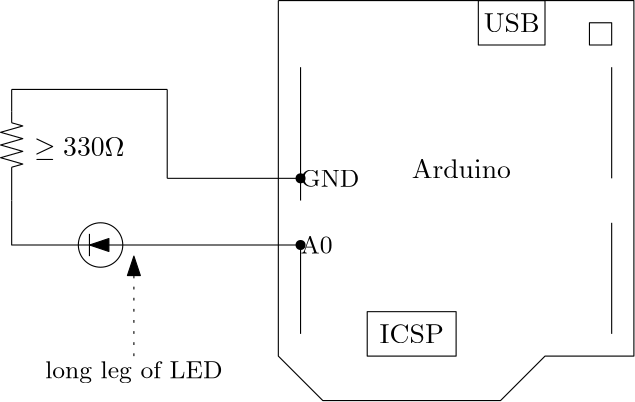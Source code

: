 <?xml version="1.0"?>
<!DOCTYPE ipe SYSTEM "ipe.dtd">
<ipe version="70212" creator="Ipe 7.2.13">
<info created="D:20200121133906" modified="D:20200121142705"/>
<ipestyle name="basic">
<symbol name="arrow/arc(spx)">
<path stroke="sym-stroke" fill="sym-stroke" pen="sym-pen">
0 0 m
-1 0.333 l
-1 -0.333 l
h
</path>
</symbol>
<symbol name="arrow/farc(spx)">
<path stroke="sym-stroke" fill="white" pen="sym-pen">
0 0 m
-1 0.333 l
-1 -0.333 l
h
</path>
</symbol>
<symbol name="arrow/ptarc(spx)">
<path stroke="sym-stroke" fill="sym-stroke" pen="sym-pen">
0 0 m
-1 0.333 l
-0.8 0 l
-1 -0.333 l
h
</path>
</symbol>
<symbol name="arrow/fptarc(spx)">
<path stroke="sym-stroke" fill="white" pen="sym-pen">
0 0 m
-1 0.333 l
-0.8 0 l
-1 -0.333 l
h
</path>
</symbol>
<symbol name="mark/circle(sx)" transformations="translations">
<path fill="sym-stroke">
0.6 0 0 0.6 0 0 e
0.4 0 0 0.4 0 0 e
</path>
</symbol>
<symbol name="mark/disk(sx)" transformations="translations">
<path fill="sym-stroke">
0.6 0 0 0.6 0 0 e
</path>
</symbol>
<symbol name="mark/fdisk(sfx)" transformations="translations">
<group>
<path fill="sym-fill">
0.5 0 0 0.5 0 0 e
</path>
<path fill="sym-stroke" fillrule="eofill">
0.6 0 0 0.6 0 0 e
0.4 0 0 0.4 0 0 e
</path>
</group>
</symbol>
<symbol name="mark/box(sx)" transformations="translations">
<path fill="sym-stroke" fillrule="eofill">
-0.6 -0.6 m
0.6 -0.6 l
0.6 0.6 l
-0.6 0.6 l
h
-0.4 -0.4 m
0.4 -0.4 l
0.4 0.4 l
-0.4 0.4 l
h
</path>
</symbol>
<symbol name="mark/square(sx)" transformations="translations">
<path fill="sym-stroke">
-0.6 -0.6 m
0.6 -0.6 l
0.6 0.6 l
-0.6 0.6 l
h
</path>
</symbol>
<symbol name="mark/fsquare(sfx)" transformations="translations">
<group>
<path fill="sym-fill">
-0.5 -0.5 m
0.5 -0.5 l
0.5 0.5 l
-0.5 0.5 l
h
</path>
<path fill="sym-stroke" fillrule="eofill">
-0.6 -0.6 m
0.6 -0.6 l
0.6 0.6 l
-0.6 0.6 l
h
-0.4 -0.4 m
0.4 -0.4 l
0.4 0.4 l
-0.4 0.4 l
h
</path>
</group>
</symbol>
<symbol name="mark/cross(sx)" transformations="translations">
<group>
<path fill="sym-stroke">
-0.43 -0.57 m
0.57 0.43 l
0.43 0.57 l
-0.57 -0.43 l
h
</path>
<path fill="sym-stroke">
-0.43 0.57 m
0.57 -0.43 l
0.43 -0.57 l
-0.57 0.43 l
h
</path>
</group>
</symbol>
<symbol name="arrow/fnormal(spx)">
<path stroke="sym-stroke" fill="white" pen="sym-pen">
0 0 m
-1 0.333 l
-1 -0.333 l
h
</path>
</symbol>
<symbol name="arrow/pointed(spx)">
<path stroke="sym-stroke" fill="sym-stroke" pen="sym-pen">
0 0 m
-1 0.333 l
-0.8 0 l
-1 -0.333 l
h
</path>
</symbol>
<symbol name="arrow/fpointed(spx)">
<path stroke="sym-stroke" fill="white" pen="sym-pen">
0 0 m
-1 0.333 l
-0.8 0 l
-1 -0.333 l
h
</path>
</symbol>
<symbol name="arrow/linear(spx)">
<path stroke="sym-stroke" pen="sym-pen">
-1 0.333 m
0 0 l
-1 -0.333 l
</path>
</symbol>
<symbol name="arrow/fdouble(spx)">
<path stroke="sym-stroke" fill="white" pen="sym-pen">
0 0 m
-1 0.333 l
-1 -0.333 l
h
-1 0 m
-2 0.333 l
-2 -0.333 l
h
</path>
</symbol>
<symbol name="arrow/double(spx)">
<path stroke="sym-stroke" fill="sym-stroke" pen="sym-pen">
0 0 m
-1 0.333 l
-1 -0.333 l
h
-1 0 m
-2 0.333 l
-2 -0.333 l
h
</path>
</symbol>
<pen name="heavier" value="0.8"/>
<pen name="fat" value="1.2"/>
<pen name="ultrafat" value="2"/>
<symbolsize name="large" value="5"/>
<symbolsize name="small" value="2"/>
<symbolsize name="tiny" value="1.1"/>
<arrowsize name="large" value="10"/>
<arrowsize name="small" value="5"/>
<arrowsize name="tiny" value="3"/>
<color name="red" value="1 0 0"/>
<color name="green" value="0 1 0"/>
<color name="blue" value="0 0 1"/>
<color name="yellow" value="1 1 0"/>
<color name="orange" value="1 0.647 0"/>
<color name="gold" value="1 0.843 0"/>
<color name="purple" value="0.627 0.125 0.941"/>
<color name="gray" value="0.745"/>
<color name="brown" value="0.647 0.165 0.165"/>
<color name="navy" value="0 0 0.502"/>
<color name="pink" value="1 0.753 0.796"/>
<color name="seagreen" value="0.18 0.545 0.341"/>
<color name="turquoise" value="0.251 0.878 0.816"/>
<color name="violet" value="0.933 0.51 0.933"/>
<color name="darkblue" value="0 0 0.545"/>
<color name="darkcyan" value="0 0.545 0.545"/>
<color name="darkgray" value="0.663"/>
<color name="darkgreen" value="0 0.392 0"/>
<color name="darkmagenta" value="0.545 0 0.545"/>
<color name="darkorange" value="1 0.549 0"/>
<color name="darkred" value="0.545 0 0"/>
<color name="lightblue" value="0.678 0.847 0.902"/>
<color name="lightcyan" value="0.878 1 1"/>
<color name="lightgray" value="0.827"/>
<color name="lightgreen" value="0.565 0.933 0.565"/>
<color name="lightyellow" value="1 1 0.878"/>
<dashstyle name="dashed" value="[4] 0"/>
<dashstyle name="dotted" value="[1 3] 0"/>
<dashstyle name="dash dotted" value="[4 2 1 2] 0"/>
<dashstyle name="dash dot dotted" value="[4 2 1 2 1 2] 0"/>
<textsize name="large" value="\large"/>
<textsize name="Large" value="\Large"/>
<textsize name="LARGE" value="\LARGE"/>
<textsize name="huge" value="\huge"/>
<textsize name="Huge" value="\Huge"/>
<textsize name="small" value="\small"/>
<textsize name="footnote" value="\footnotesize"/>
<textsize name="tiny" value="\tiny"/>
<textstyle name="center" begin="\begin{center}" end="\end{center}"/>
<textstyle name="itemize" begin="\begin{itemize}" end="\end{itemize}"/>
<textstyle name="item" begin="\begin{itemize}\item{}" end="\end{itemize}"/>
<gridsize name="4 pts" value="4"/>
<gridsize name="8 pts (~3 mm)" value="8"/>
<gridsize name="16 pts (~6 mm)" value="16"/>
<gridsize name="32 pts (~12 mm)" value="32"/>
<gridsize name="10 pts (~3.5 mm)" value="10"/>
<gridsize name="20 pts (~7 mm)" value="20"/>
<gridsize name="14 pts (~5 mm)" value="14"/>
<gridsize name="28 pts (~10 mm)" value="28"/>
<gridsize name="56 pts (~20 mm)" value="56"/>
<anglesize name="90 deg" value="90"/>
<anglesize name="60 deg" value="60"/>
<anglesize name="45 deg" value="45"/>
<anglesize name="30 deg" value="30"/>
<anglesize name="22.5 deg" value="22.5"/>
<opacity name="10%" value="0.1"/>
<opacity name="30%" value="0.3"/>
<opacity name="50%" value="0.5"/>
<opacity name="75%" value="0.75"/>
<tiling name="falling" angle="-60" step="4" width="1"/>
<tiling name="rising" angle="30" step="4" width="1"/>
</ipestyle>
<page>
<layer name="alpha"/>
<view layers="alpha" active="alpha"/>
<path layer="alpha" matrix="1 0 0 1 160 -8" stroke="black">
128 768 m
256 768 l
256 640 l
224 640 l
208 624 l
160 624 l
144 624 l
128 640 l
128 768 l
</path>
<text matrix="1 0 0 1 160 -8" transformations="translations" pos="176 704" stroke="black" type="label" width="35.727" height="6.918" depth="0" valign="baseline">Arduino</text>
<path matrix="1 0 0 1 160 -8" stroke="black">
160 656 m
160 640 l
192 640 l
192 656 l
h
</path>
<text matrix="1 0 0 1 176 -16" transformations="translations" pos="160 656" stroke="black" type="label" width="23.108" height="6.808" depth="0" halign="center" valign="center">ICSP</text>
<path matrix="1 0 0 1 160 -8" stroke="black">
136 744 m
136 696 l
</path>
<path matrix="1 0 0 1 160 -8" stroke="black">
136 680 m
136 648 l
</path>
<path matrix="1 0 0 1 160 -8" stroke="black">
248 688 m
248 648 l
</path>
<path matrix="1 0 0 1 160 -8" stroke="black">
248 760 m
248 752 l
240 752 l
240 760 l
h
</path>
<path matrix="1 0 0 1 160 -8" stroke="black">
248 744 m
248 704 l
</path>
<path matrix="1 0 0 1 160 -8" stroke="black">
200 752 m
200 768 l
224 768 l
224 752 l
h
</path>
<text matrix="1 0 0 1 212 96" transformations="translations" pos="160 656" stroke="black" type="label" width="20.064" height="6.808" depth="0" halign="center" valign="center">USB</text>
<path stroke="black">
296 672 m
232 672 l
</path>
<use name="mark/disk(sx)" pos="296 672" size="normal" stroke="black"/>
<text matrix="1 0 0 1 -8 0" transformations="translations" pos="304 672" stroke="black" type="label" width="11.518" height="6.127" depth="0" valign="center" size="small">A0</text>
<path stroke="black">
8 0 0 8 224 672 e
</path>
<path stroke="black" arrow="normal/normal">
232 672 m
220 672 l
</path>
<path stroke="black">
220 672 m
216 672 l
</path>
<path stroke="black">
220 676 m
220 668 l
</path>
<text matrix="1 0 0 1 8 -84" transformations="translations" pos="228 708" stroke="black" type="label" width="63.869" height="6.23" depth="1.74" halign="center" valign="baseline" size="small">long leg of LED</text>
<path stroke="black" dash="dotted" arrow="normal/normal">
236 632 m
236 668 l
</path>
<path stroke="black">
216 672 m
192 672 l
192 688 l
192 688 l
</path>
<path matrix="1 0 0 0.285714 0 500" stroke="black">
192 700 m
196 704 l
188 712 l
196 720 l
188 728 l
196 736 l
188 744 l
196 752 l
192 756 l
</path>
<path stroke="black">
192 688 m
192 700 l
</path>
<path stroke="black">
192 716 m
192 720 l
</path>
<path stroke="black">
296 696 m
248 696 l
</path>
<use name="mark/disk(sx)" pos="296 696" size="normal" stroke="black"/>
<text matrix="1 0 0 1 -8 24" transformations="translations" pos="304 672" stroke="black" type="label" width="21.18" height="6.127" depth="0" valign="center" size="small">GND</text>
<path stroke="black">
248 696 m
248 728 l
</path>
<path stroke="black">
192 728 m
248 728 l
</path>
<path stroke="black">
192 728 m
192 720 l
</path>
<text transformations="translations" pos="200 704" stroke="black" type="label" width="32.655" height="6.812" depth="1.35" valign="baseline">$\geq 330\Omega$</text>
</page>
</ipe>
